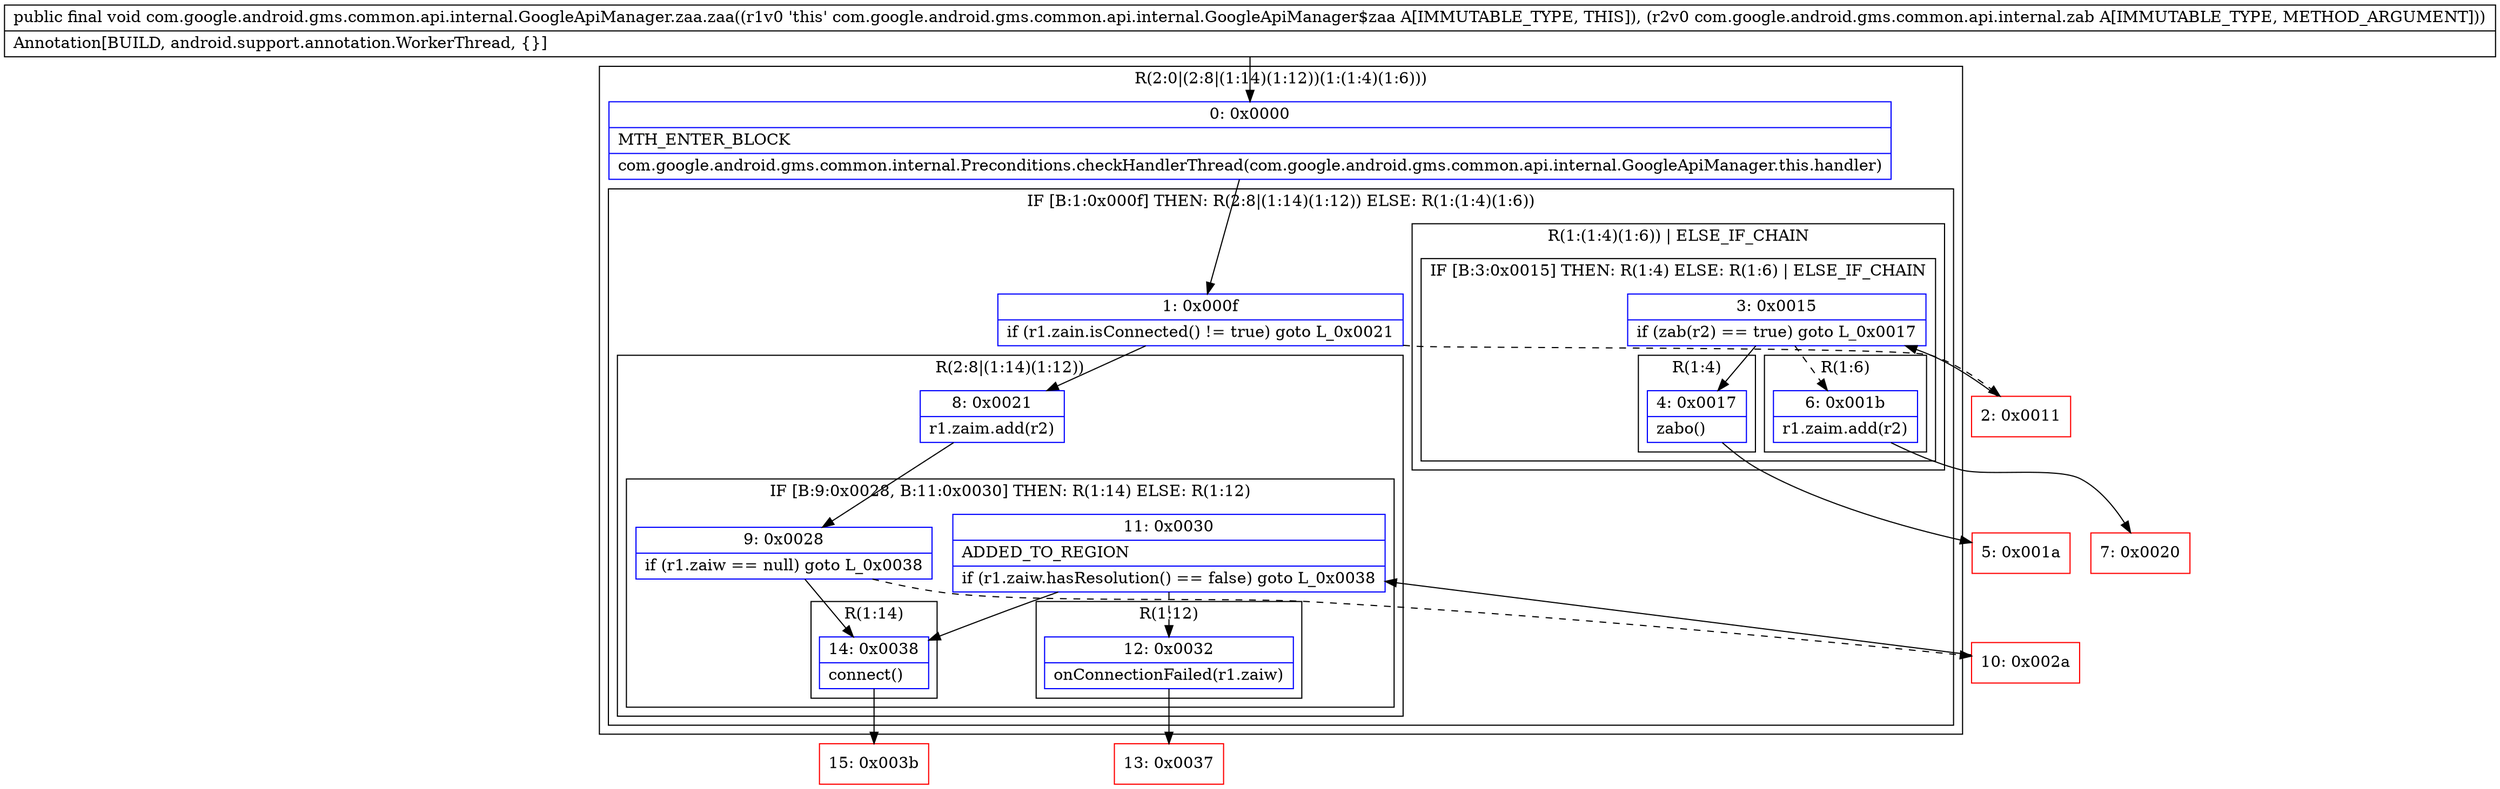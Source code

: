 digraph "CFG forcom.google.android.gms.common.api.internal.GoogleApiManager.zaa.zaa(Lcom\/google\/android\/gms\/common\/api\/internal\/zab;)V" {
subgraph cluster_Region_1545436176 {
label = "R(2:0|(2:8|(1:14)(1:12))(1:(1:4)(1:6)))";
node [shape=record,color=blue];
Node_0 [shape=record,label="{0\:\ 0x0000|MTH_ENTER_BLOCK\l|com.google.android.gms.common.internal.Preconditions.checkHandlerThread(com.google.android.gms.common.api.internal.GoogleApiManager.this.handler)\l}"];
subgraph cluster_IfRegion_2146350648 {
label = "IF [B:1:0x000f] THEN: R(2:8|(1:14)(1:12)) ELSE: R(1:(1:4)(1:6))";
node [shape=record,color=blue];
Node_1 [shape=record,label="{1\:\ 0x000f|if (r1.zain.isConnected() != true) goto L_0x0021\l}"];
subgraph cluster_Region_2075728579 {
label = "R(2:8|(1:14)(1:12))";
node [shape=record,color=blue];
Node_8 [shape=record,label="{8\:\ 0x0021|r1.zaim.add(r2)\l}"];
subgraph cluster_IfRegion_800289442 {
label = "IF [B:9:0x0028, B:11:0x0030] THEN: R(1:14) ELSE: R(1:12)";
node [shape=record,color=blue];
Node_9 [shape=record,label="{9\:\ 0x0028|if (r1.zaiw == null) goto L_0x0038\l}"];
Node_11 [shape=record,label="{11\:\ 0x0030|ADDED_TO_REGION\l|if (r1.zaiw.hasResolution() == false) goto L_0x0038\l}"];
subgraph cluster_Region_410609336 {
label = "R(1:14)";
node [shape=record,color=blue];
Node_14 [shape=record,label="{14\:\ 0x0038|connect()\l}"];
}
subgraph cluster_Region_313285881 {
label = "R(1:12)";
node [shape=record,color=blue];
Node_12 [shape=record,label="{12\:\ 0x0032|onConnectionFailed(r1.zaiw)\l}"];
}
}
}
subgraph cluster_Region_569389933 {
label = "R(1:(1:4)(1:6)) | ELSE_IF_CHAIN\l";
node [shape=record,color=blue];
subgraph cluster_IfRegion_367162259 {
label = "IF [B:3:0x0015] THEN: R(1:4) ELSE: R(1:6) | ELSE_IF_CHAIN\l";
node [shape=record,color=blue];
Node_3 [shape=record,label="{3\:\ 0x0015|if (zab(r2) == true) goto L_0x0017\l}"];
subgraph cluster_Region_1191025457 {
label = "R(1:4)";
node [shape=record,color=blue];
Node_4 [shape=record,label="{4\:\ 0x0017|zabo()\l}"];
}
subgraph cluster_Region_918965379 {
label = "R(1:6)";
node [shape=record,color=blue];
Node_6 [shape=record,label="{6\:\ 0x001b|r1.zaim.add(r2)\l}"];
}
}
}
}
}
Node_2 [shape=record,color=red,label="{2\:\ 0x0011}"];
Node_5 [shape=record,color=red,label="{5\:\ 0x001a}"];
Node_7 [shape=record,color=red,label="{7\:\ 0x0020}"];
Node_10 [shape=record,color=red,label="{10\:\ 0x002a}"];
Node_13 [shape=record,color=red,label="{13\:\ 0x0037}"];
Node_15 [shape=record,color=red,label="{15\:\ 0x003b}"];
MethodNode[shape=record,label="{public final void com.google.android.gms.common.api.internal.GoogleApiManager.zaa.zaa((r1v0 'this' com.google.android.gms.common.api.internal.GoogleApiManager$zaa A[IMMUTABLE_TYPE, THIS]), (r2v0 com.google.android.gms.common.api.internal.zab A[IMMUTABLE_TYPE, METHOD_ARGUMENT]))  | Annotation[BUILD, android.support.annotation.WorkerThread, \{\}]\l}"];
MethodNode -> Node_0;
Node_0 -> Node_1;
Node_1 -> Node_2[style=dashed];
Node_1 -> Node_8;
Node_8 -> Node_9;
Node_9 -> Node_10[style=dashed];
Node_9 -> Node_14;
Node_11 -> Node_12[style=dashed];
Node_11 -> Node_14;
Node_14 -> Node_15;
Node_12 -> Node_13;
Node_3 -> Node_4;
Node_3 -> Node_6[style=dashed];
Node_4 -> Node_5;
Node_6 -> Node_7;
Node_2 -> Node_3;
Node_10 -> Node_11;
}

